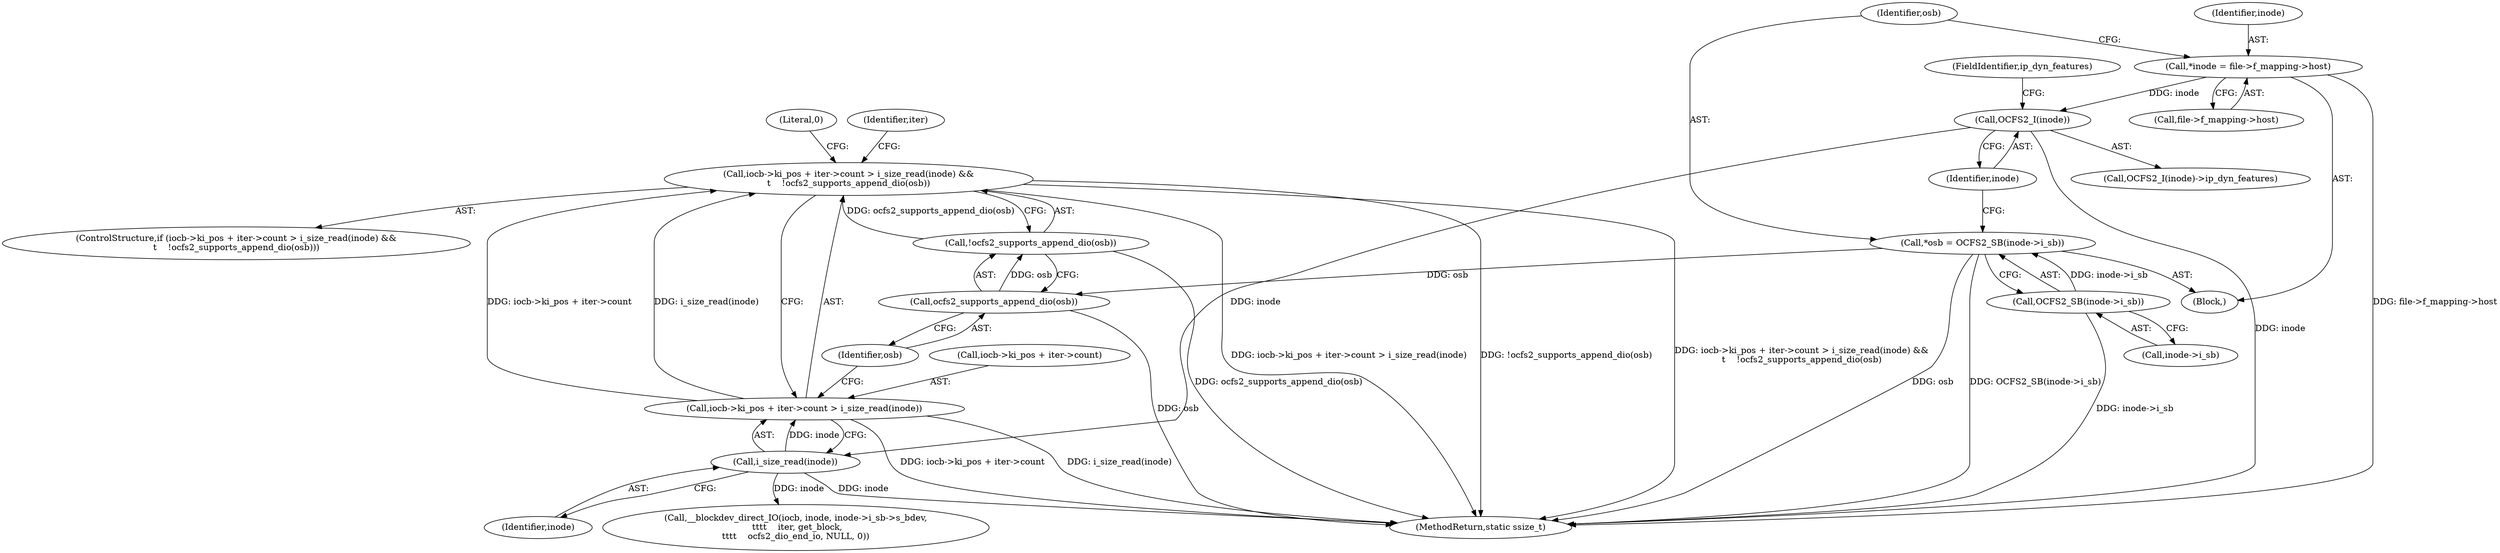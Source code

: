 digraph "0_linux_3e4c56d41eef5595035872a2ec5a483f42e8917f_0@API" {
"1000138" [label="(Call,iocb->ki_pos + iter->count > i_size_read(inode) &&\n\t    !ocfs2_supports_append_dio(osb))"];
"1000139" [label="(Call,iocb->ki_pos + iter->count > i_size_read(inode))"];
"1000147" [label="(Call,i_size_read(inode))"];
"1000131" [label="(Call,OCFS2_I(inode))"];
"1000113" [label="(Call,*inode = file->f_mapping->host)"];
"1000149" [label="(Call,!ocfs2_supports_append_dio(osb))"];
"1000150" [label="(Call,ocfs2_supports_append_dio(osb))"];
"1000121" [label="(Call,*osb = OCFS2_SB(inode->i_sb))"];
"1000123" [label="(Call,OCFS2_SB(inode->i_sb))"];
"1000153" [label="(Literal,0)"];
"1000148" [label="(Identifier,inode)"];
"1000140" [label="(Call,iocb->ki_pos + iter->count)"];
"1000139" [label="(Call,iocb->ki_pos + iter->count > i_size_read(inode))"];
"1000130" [label="(Call,OCFS2_I(inode)->ip_dyn_features)"];
"1000124" [label="(Call,inode->i_sb)"];
"1000114" [label="(Identifier,inode)"];
"1000151" [label="(Identifier,osb)"];
"1000149" [label="(Call,!ocfs2_supports_append_dio(osb))"];
"1000131" [label="(Call,OCFS2_I(inode))"];
"1000167" [label="(Call,__blockdev_direct_IO(iocb, inode, inode->i_sb->s_bdev,\n \t\t\t\t    iter, get_block,\n\t\t\t\t    ocfs2_dio_end_io, NULL, 0))"];
"1000150" [label="(Call,ocfs2_supports_append_dio(osb))"];
"1000123" [label="(Call,OCFS2_SB(inode->i_sb))"];
"1000137" [label="(ControlStructure,if (iocb->ki_pos + iter->count > i_size_read(inode) &&\n\t    !ocfs2_supports_append_dio(osb)))"];
"1000105" [label="(Block,)"];
"1000180" [label="(MethodReturn,static ssize_t)"];
"1000121" [label="(Call,*osb = OCFS2_SB(inode->i_sb))"];
"1000132" [label="(Identifier,inode)"];
"1000133" [label="(FieldIdentifier,ip_dyn_features)"];
"1000122" [label="(Identifier,osb)"];
"1000138" [label="(Call,iocb->ki_pos + iter->count > i_size_read(inode) &&\n\t    !ocfs2_supports_append_dio(osb))"];
"1000147" [label="(Call,i_size_read(inode))"];
"1000115" [label="(Call,file->f_mapping->host)"];
"1000113" [label="(Call,*inode = file->f_mapping->host)"];
"1000157" [label="(Identifier,iter)"];
"1000138" -> "1000137"  [label="AST: "];
"1000138" -> "1000139"  [label="CFG: "];
"1000138" -> "1000149"  [label="CFG: "];
"1000139" -> "1000138"  [label="AST: "];
"1000149" -> "1000138"  [label="AST: "];
"1000153" -> "1000138"  [label="CFG: "];
"1000157" -> "1000138"  [label="CFG: "];
"1000138" -> "1000180"  [label="DDG: iocb->ki_pos + iter->count > i_size_read(inode)"];
"1000138" -> "1000180"  [label="DDG: !ocfs2_supports_append_dio(osb)"];
"1000138" -> "1000180"  [label="DDG: iocb->ki_pos + iter->count > i_size_read(inode) &&\n\t    !ocfs2_supports_append_dio(osb)"];
"1000139" -> "1000138"  [label="DDG: iocb->ki_pos + iter->count"];
"1000139" -> "1000138"  [label="DDG: i_size_read(inode)"];
"1000149" -> "1000138"  [label="DDG: ocfs2_supports_append_dio(osb)"];
"1000139" -> "1000147"  [label="CFG: "];
"1000140" -> "1000139"  [label="AST: "];
"1000147" -> "1000139"  [label="AST: "];
"1000151" -> "1000139"  [label="CFG: "];
"1000139" -> "1000180"  [label="DDG: iocb->ki_pos + iter->count"];
"1000139" -> "1000180"  [label="DDG: i_size_read(inode)"];
"1000147" -> "1000139"  [label="DDG: inode"];
"1000147" -> "1000148"  [label="CFG: "];
"1000148" -> "1000147"  [label="AST: "];
"1000147" -> "1000180"  [label="DDG: inode"];
"1000131" -> "1000147"  [label="DDG: inode"];
"1000147" -> "1000167"  [label="DDG: inode"];
"1000131" -> "1000130"  [label="AST: "];
"1000131" -> "1000132"  [label="CFG: "];
"1000132" -> "1000131"  [label="AST: "];
"1000133" -> "1000131"  [label="CFG: "];
"1000131" -> "1000180"  [label="DDG: inode"];
"1000113" -> "1000131"  [label="DDG: inode"];
"1000113" -> "1000105"  [label="AST: "];
"1000113" -> "1000115"  [label="CFG: "];
"1000114" -> "1000113"  [label="AST: "];
"1000115" -> "1000113"  [label="AST: "];
"1000122" -> "1000113"  [label="CFG: "];
"1000113" -> "1000180"  [label="DDG: file->f_mapping->host"];
"1000149" -> "1000150"  [label="CFG: "];
"1000150" -> "1000149"  [label="AST: "];
"1000149" -> "1000180"  [label="DDG: ocfs2_supports_append_dio(osb)"];
"1000150" -> "1000149"  [label="DDG: osb"];
"1000150" -> "1000151"  [label="CFG: "];
"1000151" -> "1000150"  [label="AST: "];
"1000150" -> "1000180"  [label="DDG: osb"];
"1000121" -> "1000150"  [label="DDG: osb"];
"1000121" -> "1000105"  [label="AST: "];
"1000121" -> "1000123"  [label="CFG: "];
"1000122" -> "1000121"  [label="AST: "];
"1000123" -> "1000121"  [label="AST: "];
"1000132" -> "1000121"  [label="CFG: "];
"1000121" -> "1000180"  [label="DDG: osb"];
"1000121" -> "1000180"  [label="DDG: OCFS2_SB(inode->i_sb)"];
"1000123" -> "1000121"  [label="DDG: inode->i_sb"];
"1000123" -> "1000124"  [label="CFG: "];
"1000124" -> "1000123"  [label="AST: "];
"1000123" -> "1000180"  [label="DDG: inode->i_sb"];
}
